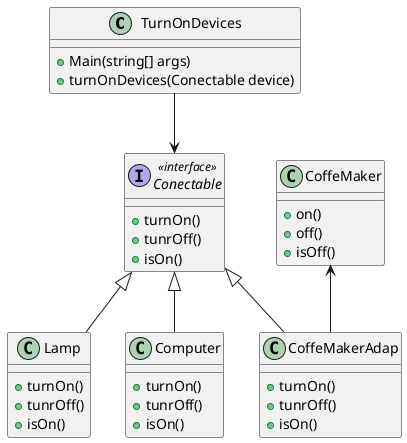 @startuml diagramaClase_reto15
class TurnOnDevices{
    +Main(string[] args)
    +turnOnDevices(Conectable device)
}
interface  Conectable  <<interface>>{
    +turnOn()
    +tunrOff()
    +isOn()
}

class Lamp{
    +turnOn()
    +tunrOff()
    +isOn()
}

class Computer{
    +turnOn()
    +tunrOff()
    +isOn()
}

class CoffeMaker{
    +on()
    +off()
    +isOff()
}

class CoffeMakerAdap{
    +turnOn()
    +tunrOff()
    +isOn()
}

CoffeMaker <-- CoffeMakerAdap
Conectable <|-- Lamp
Conectable <|-- Computer
Conectable <|-- CoffeMakerAdap
TurnOnDevices --> Conectable

@enduml